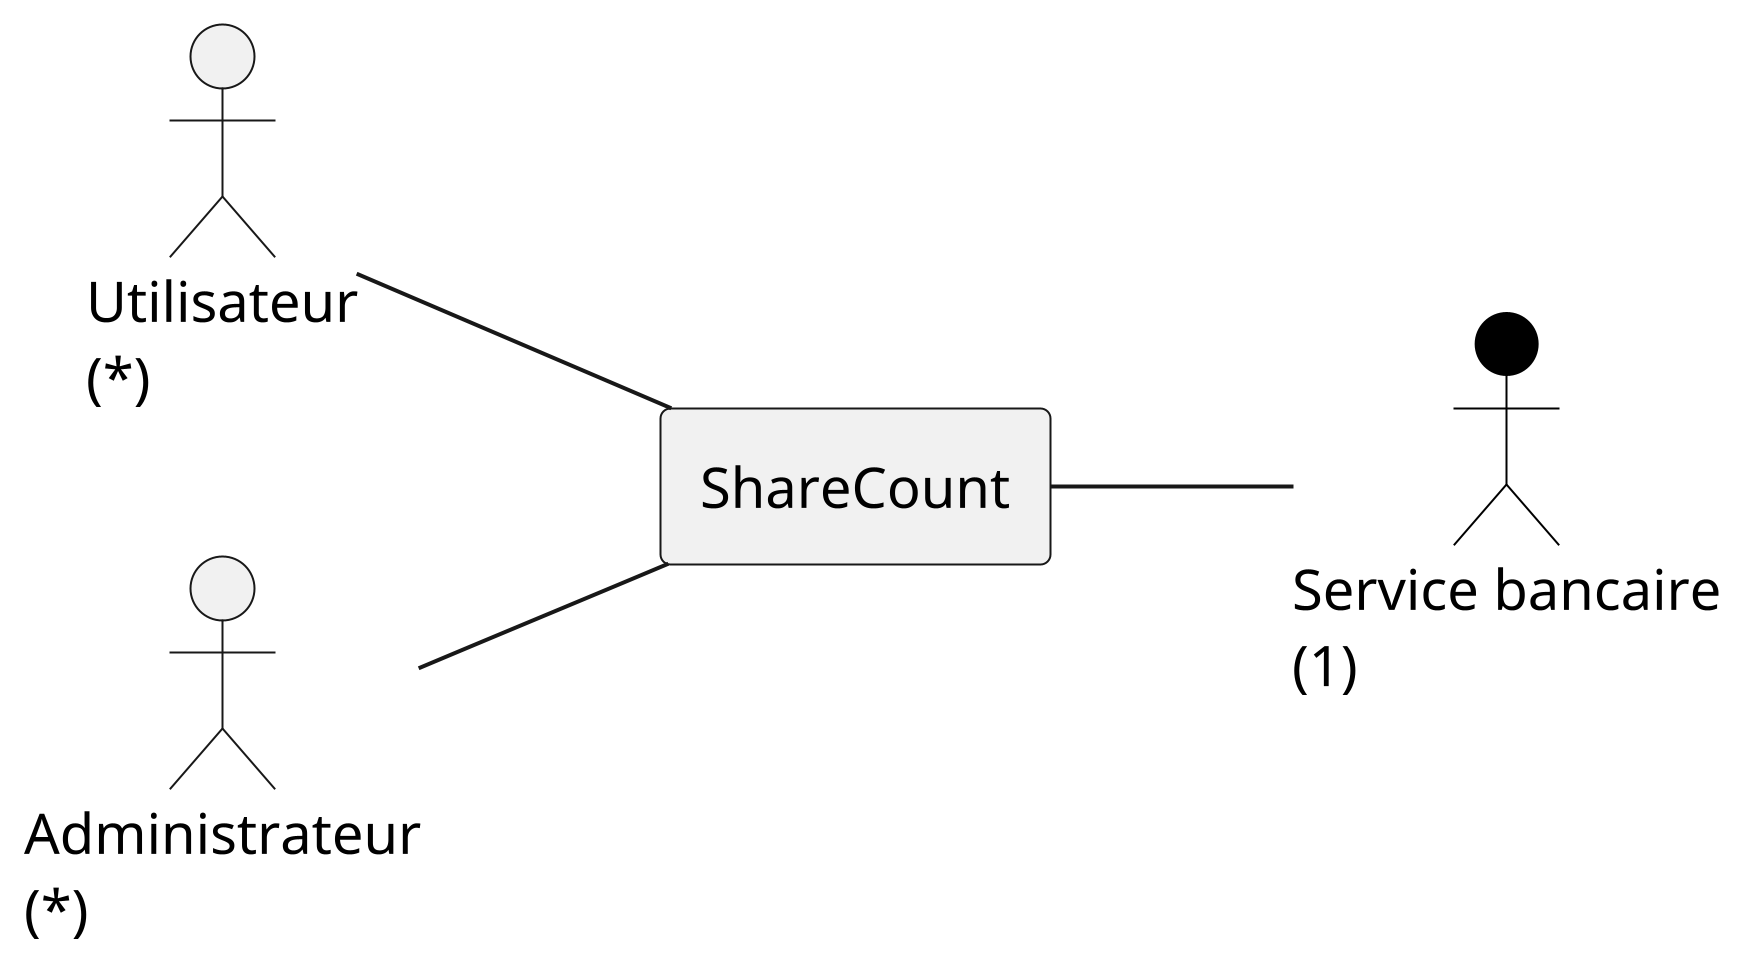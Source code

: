 @startuml "Diagramme de contexte statique"

scale 1024 width
scale 1024 height

left to right direction

skinparam actor {
BackgroundColor<< externe >> Black
BorderColor<< externe >> Black
StereotypeFontSize<< externe >> 0
}

actor "Utilisateur\n(*)" as User

actor "Administrateur\n(*)" as Admin

actor "Service bancaire\n(1)" << externe >> as SB


rectangle "ShareCount" as SC

User -- SC
Admin -- SC
SC -- SB


@enduml